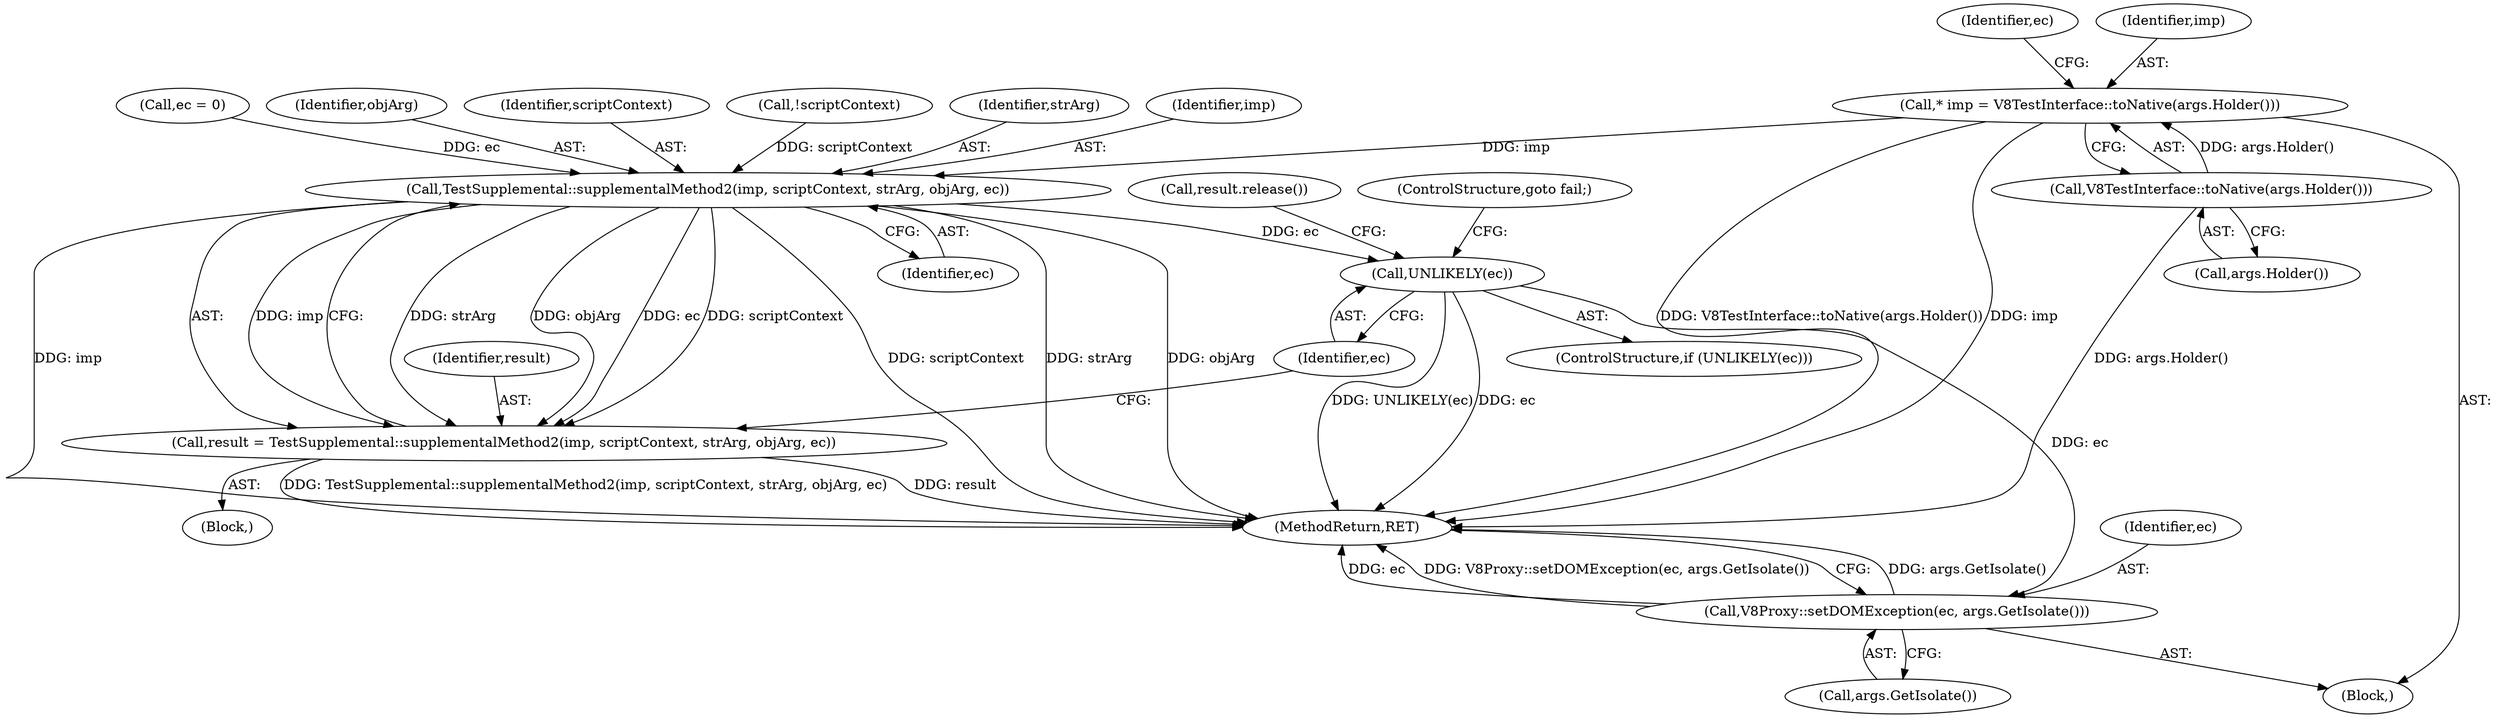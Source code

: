 digraph "0_Chrome_e9372a1bfd3588a80fcf49aa07321f0971dd6091_7@pointer" {
"1000112" [label="(Call,* imp = V8TestInterface::toNative(args.Holder()))"];
"1000114" [label="(Call,V8TestInterface::toNative(args.Holder()))"];
"1000133" [label="(Call,TestSupplemental::supplementalMethod2(imp, scriptContext, strArg, objArg, ec))"];
"1000131" [label="(Call,result = TestSupplemental::supplementalMethod2(imp, scriptContext, strArg, objArg, ec))"];
"1000140" [label="(Call,UNLIKELY(ec))"];
"1000148" [label="(Call,V8Proxy::setDOMException(ec, args.GetIsolate()))"];
"1000112" [label="(Call,* imp = V8TestInterface::toNative(args.Holder()))"];
"1000151" [label="(MethodReturn,RET)"];
"1000148" [label="(Call,V8Proxy::setDOMException(ec, args.GetIsolate()))"];
"1000114" [label="(Call,V8TestInterface::toNative(args.Holder()))"];
"1000150" [label="(Call,args.GetIsolate())"];
"1000117" [label="(Call,ec = 0)"];
"1000141" [label="(Identifier,ec)"];
"1000139" [label="(ControlStructure,if (UNLIKELY(ec)))"];
"1000140" [label="(Call,UNLIKELY(ec))"];
"1000137" [label="(Identifier,objArg)"];
"1000135" [label="(Identifier,scriptContext)"];
"1000149" [label="(Identifier,ec)"];
"1000120" [label="(Block,)"];
"1000131" [label="(Call,result = TestSupplemental::supplementalMethod2(imp, scriptContext, strArg, objArg, ec))"];
"1000115" [label="(Call,args.Holder())"];
"1000102" [label="(Block,)"];
"1000126" [label="(Call,!scriptContext)"];
"1000145" [label="(Call,result.release())"];
"1000138" [label="(Identifier,ec)"];
"1000136" [label="(Identifier,strArg)"];
"1000133" [label="(Call,TestSupplemental::supplementalMethod2(imp, scriptContext, strArg, objArg, ec))"];
"1000142" [label="(ControlStructure,goto fail;)"];
"1000118" [label="(Identifier,ec)"];
"1000113" [label="(Identifier,imp)"];
"1000132" [label="(Identifier,result)"];
"1000134" [label="(Identifier,imp)"];
"1000112" -> "1000102"  [label="AST: "];
"1000112" -> "1000114"  [label="CFG: "];
"1000113" -> "1000112"  [label="AST: "];
"1000114" -> "1000112"  [label="AST: "];
"1000118" -> "1000112"  [label="CFG: "];
"1000112" -> "1000151"  [label="DDG: V8TestInterface::toNative(args.Holder())"];
"1000112" -> "1000151"  [label="DDG: imp"];
"1000114" -> "1000112"  [label="DDG: args.Holder()"];
"1000112" -> "1000133"  [label="DDG: imp"];
"1000114" -> "1000115"  [label="CFG: "];
"1000115" -> "1000114"  [label="AST: "];
"1000114" -> "1000151"  [label="DDG: args.Holder()"];
"1000133" -> "1000131"  [label="AST: "];
"1000133" -> "1000138"  [label="CFG: "];
"1000134" -> "1000133"  [label="AST: "];
"1000135" -> "1000133"  [label="AST: "];
"1000136" -> "1000133"  [label="AST: "];
"1000137" -> "1000133"  [label="AST: "];
"1000138" -> "1000133"  [label="AST: "];
"1000131" -> "1000133"  [label="CFG: "];
"1000133" -> "1000151"  [label="DDG: imp"];
"1000133" -> "1000151"  [label="DDG: scriptContext"];
"1000133" -> "1000151"  [label="DDG: strArg"];
"1000133" -> "1000151"  [label="DDG: objArg"];
"1000133" -> "1000131"  [label="DDG: strArg"];
"1000133" -> "1000131"  [label="DDG: objArg"];
"1000133" -> "1000131"  [label="DDG: ec"];
"1000133" -> "1000131"  [label="DDG: scriptContext"];
"1000133" -> "1000131"  [label="DDG: imp"];
"1000126" -> "1000133"  [label="DDG: scriptContext"];
"1000117" -> "1000133"  [label="DDG: ec"];
"1000133" -> "1000140"  [label="DDG: ec"];
"1000131" -> "1000120"  [label="AST: "];
"1000132" -> "1000131"  [label="AST: "];
"1000141" -> "1000131"  [label="CFG: "];
"1000131" -> "1000151"  [label="DDG: result"];
"1000131" -> "1000151"  [label="DDG: TestSupplemental::supplementalMethod2(imp, scriptContext, strArg, objArg, ec)"];
"1000140" -> "1000139"  [label="AST: "];
"1000140" -> "1000141"  [label="CFG: "];
"1000141" -> "1000140"  [label="AST: "];
"1000142" -> "1000140"  [label="CFG: "];
"1000145" -> "1000140"  [label="CFG: "];
"1000140" -> "1000151"  [label="DDG: UNLIKELY(ec)"];
"1000140" -> "1000151"  [label="DDG: ec"];
"1000140" -> "1000148"  [label="DDG: ec"];
"1000148" -> "1000102"  [label="AST: "];
"1000148" -> "1000150"  [label="CFG: "];
"1000149" -> "1000148"  [label="AST: "];
"1000150" -> "1000148"  [label="AST: "];
"1000151" -> "1000148"  [label="CFG: "];
"1000148" -> "1000151"  [label="DDG: args.GetIsolate()"];
"1000148" -> "1000151"  [label="DDG: ec"];
"1000148" -> "1000151"  [label="DDG: V8Proxy::setDOMException(ec, args.GetIsolate())"];
}
